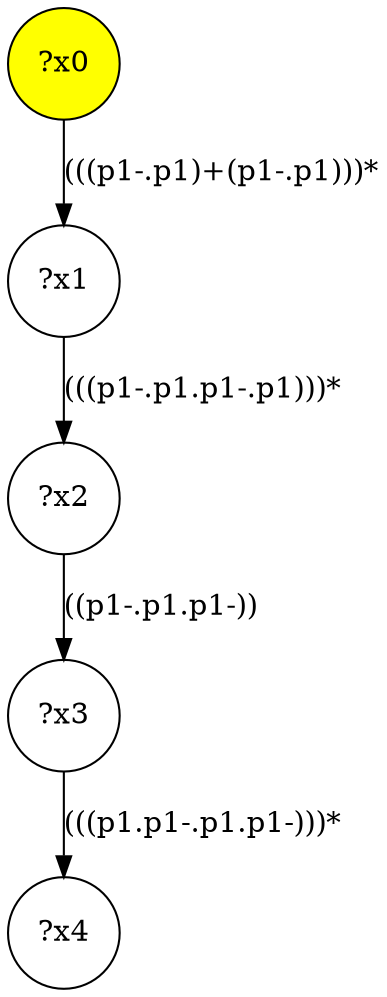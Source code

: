 digraph g {
	x0 [fillcolor="yellow", style="filled," shape=circle, label="?x0"];
	x1 [shape=circle, label="?x1"];
	x0 -> x1 [label="(((p1-.p1)+(p1-.p1)))*"];
	x2 [shape=circle, label="?x2"];
	x1 -> x2 [label="(((p1-.p1.p1-.p1)))*"];
	x3 [shape=circle, label="?x3"];
	x2 -> x3 [label="((p1-.p1.p1-))"];
	x4 [shape=circle, label="?x4"];
	x3 -> x4 [label="(((p1.p1-.p1.p1-)))*"];
}
